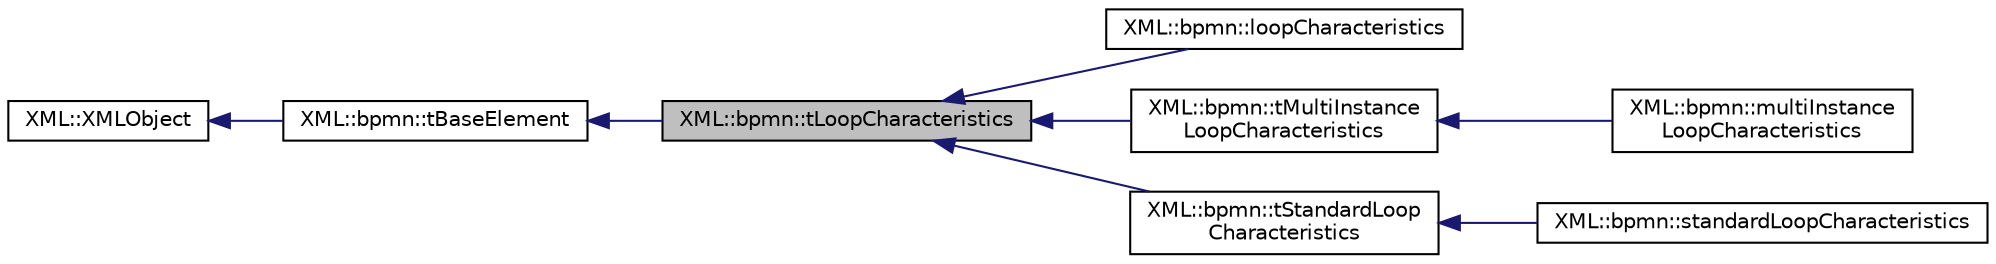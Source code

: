 digraph "XML::bpmn::tLoopCharacteristics"
{
 // LATEX_PDF_SIZE
  edge [fontname="Helvetica",fontsize="10",labelfontname="Helvetica",labelfontsize="10"];
  node [fontname="Helvetica",fontsize="10",shape=record];
  rankdir="LR";
  Node1 [label="XML::bpmn::tLoopCharacteristics",height=0.2,width=0.4,color="black", fillcolor="grey75", style="filled", fontcolor="black",tooltip=" "];
  Node2 -> Node1 [dir="back",color="midnightblue",fontsize="10",style="solid",fontname="Helvetica"];
  Node2 [label="XML::bpmn::tBaseElement",height=0.2,width=0.4,color="black", fillcolor="white", style="filled",URL="$classXML_1_1bpmn_1_1tBaseElement.html",tooltip=" "];
  Node3 -> Node2 [dir="back",color="midnightblue",fontsize="10",style="solid",fontname="Helvetica"];
  Node3 [label="XML::XMLObject",height=0.2,width=0.4,color="black", fillcolor="white", style="filled",URL="$classXML_1_1XMLObject.html",tooltip=" "];
  Node1 -> Node4 [dir="back",color="midnightblue",fontsize="10",style="solid",fontname="Helvetica"];
  Node4 [label="XML::bpmn::loopCharacteristics",height=0.2,width=0.4,color="black", fillcolor="white", style="filled",URL="$classXML_1_1bpmn_1_1loopCharacteristics.html",tooltip=" "];
  Node1 -> Node5 [dir="back",color="midnightblue",fontsize="10",style="solid",fontname="Helvetica"];
  Node5 [label="XML::bpmn::tMultiInstance\lLoopCharacteristics",height=0.2,width=0.4,color="black", fillcolor="white", style="filled",URL="$classXML_1_1bpmn_1_1tMultiInstanceLoopCharacteristics.html",tooltip=" "];
  Node5 -> Node6 [dir="back",color="midnightblue",fontsize="10",style="solid",fontname="Helvetica"];
  Node6 [label="XML::bpmn::multiInstance\lLoopCharacteristics",height=0.2,width=0.4,color="black", fillcolor="white", style="filled",URL="$classXML_1_1bpmn_1_1multiInstanceLoopCharacteristics.html",tooltip=" "];
  Node1 -> Node7 [dir="back",color="midnightblue",fontsize="10",style="solid",fontname="Helvetica"];
  Node7 [label="XML::bpmn::tStandardLoop\lCharacteristics",height=0.2,width=0.4,color="black", fillcolor="white", style="filled",URL="$classXML_1_1bpmn_1_1tStandardLoopCharacteristics.html",tooltip=" "];
  Node7 -> Node8 [dir="back",color="midnightblue",fontsize="10",style="solid",fontname="Helvetica"];
  Node8 [label="XML::bpmn::standardLoopCharacteristics",height=0.2,width=0.4,color="black", fillcolor="white", style="filled",URL="$classXML_1_1bpmn_1_1standardLoopCharacteristics.html",tooltip=" "];
}
